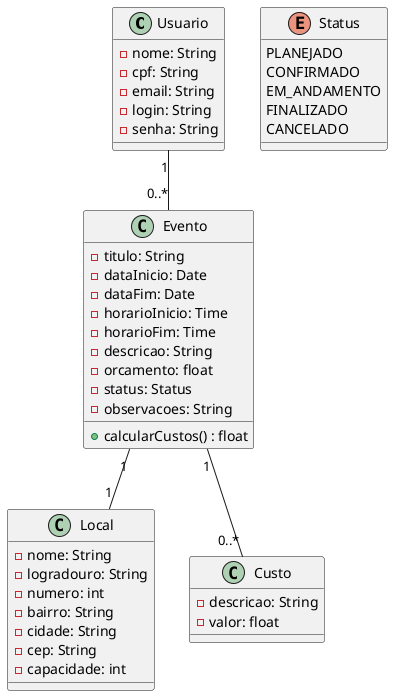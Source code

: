 @startuml Gerenciamento de Eventos

class Usuario{
    - nome: String
    - cpf: String
    - email: String
    - login: String
    - senha: String
}

class Evento{
    - titulo: String
    - dataInicio: Date
    - dataFim: Date
    - horarioInicio: Time
    - horarioFim: Time
    - descricao: String
    - orcamento: float
    - status: Status
    - observacoes: String
}

Evento : + calcularCustos() : float

class Local{
    - nome: String
    - logradouro: String
    - numero: int
    - bairro: String
    - cidade: String
    - cep: String
    - capacidade: int
}

class Custo{
    - descricao: String
    - valor: float
}

enum Status {
    PLANEJADO
    CONFIRMADO
    EM_ANDAMENTO
    FINALIZADO
    CANCELADO
}

Usuario "1" -- "0..*" Evento
Evento "1" -- "0..*" Custo
Evento "1" -- "1" Local

@enduml